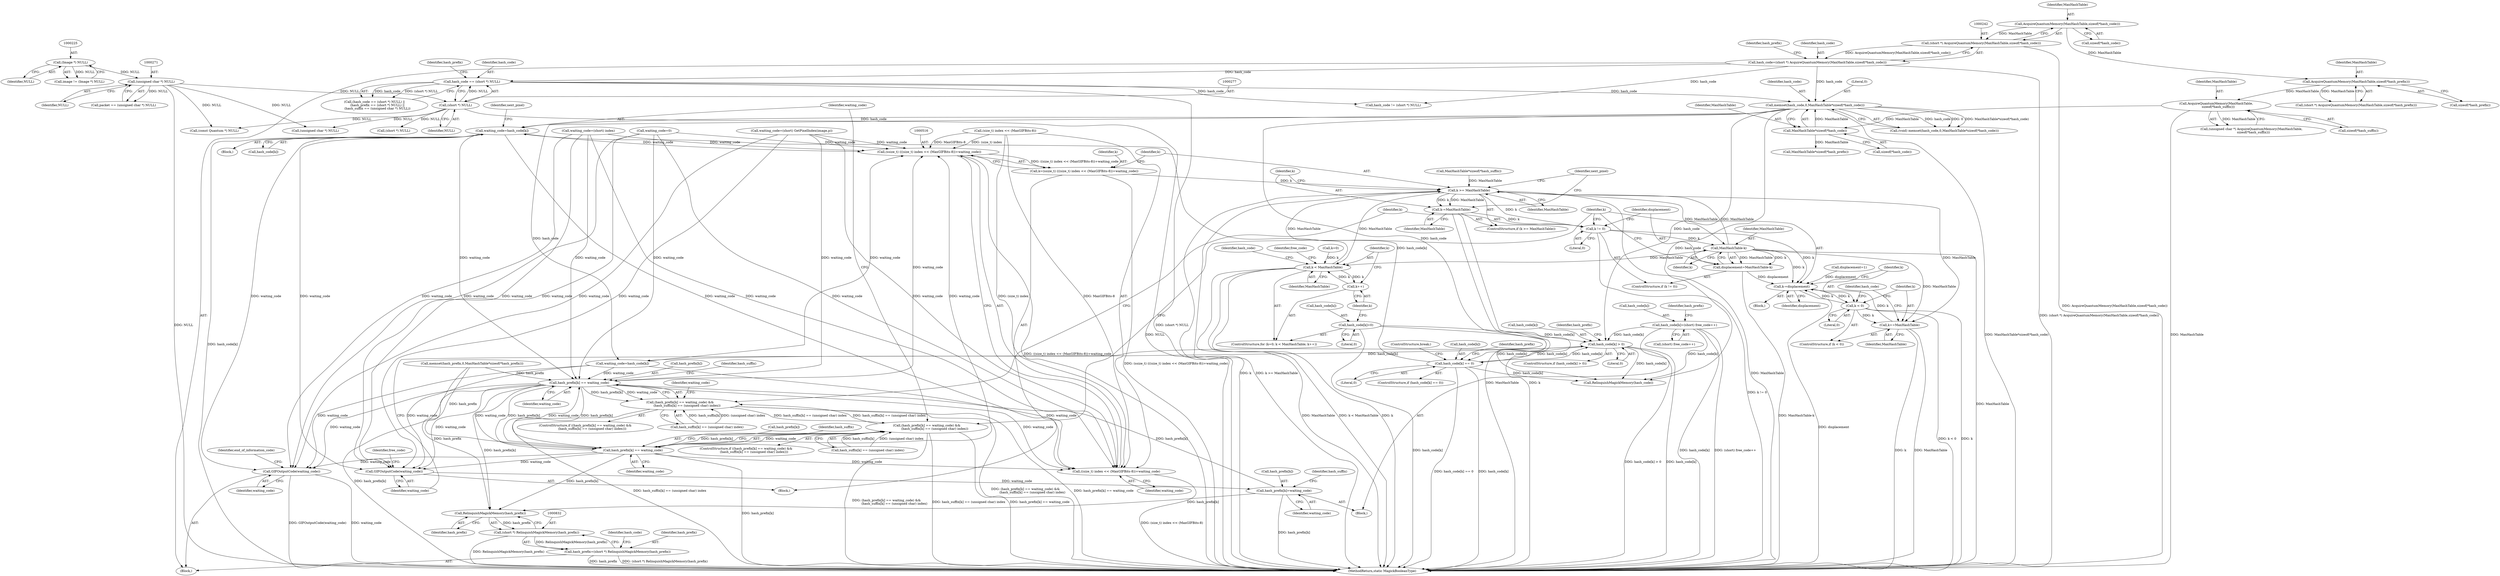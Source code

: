 digraph "0_ImageMagick6_61135001a625364e29bdce83832f043eebde7b5a_0@pointer" {
"1000610" [label="(Call,waiting_code=hash_code[k])"];
"1000589" [label="(Call,hash_code[k] == 0)"];
"1000353" [label="(Call,memset(hash_code,0,MaxHashTable*sizeof(*hash_code)))"];
"1000274" [label="(Call,hash_code == (short *) NULL)"];
"1000239" [label="(Call,hash_code=(short *) AcquireQuantumMemory(MaxHashTable,sizeof(*hash_code)))"];
"1000241" [label="(Call,(short *) AcquireQuantumMemory(MaxHashTable,sizeof(*hash_code)))"];
"1000243" [label="(Call,AcquireQuantumMemory(MaxHashTable,sizeof(*hash_code)))"];
"1000276" [label="(Call,(short *) NULL)"];
"1000270" [label="(Call,(unsigned char *) NULL)"];
"1000224" [label="(Call,(Image *) NULL)"];
"1000356" [label="(Call,MaxHashTable*sizeof(*hash_code))"];
"1000261" [label="(Call,AcquireQuantumMemory(MaxHashTable,\n    sizeof(*hash_suffix)))"];
"1000252" [label="(Call,AcquireQuantumMemory(MaxHashTable,sizeof(*hash_prefix)))"];
"1000540" [label="(Call,hash_code[k] > 0)"];
"1000662" [label="(Call,hash_code[k]=0)"];
"1000631" [label="(Call,hash_code[k]=(short) free_code++)"];
"1000515" [label="(Call,(ssize_t) (((size_t) index << (MaxGIFBits-8))+waiting_code))"];
"1000513" [label="(Call,k=(ssize_t) (((size_t) index << (MaxGIFBits-8))+waiting_code))"];
"1000527" [label="(Call,k >= MaxHashTable)"];
"1000530" [label="(Call,k-=MaxHashTable)"];
"1000568" [label="(Call,k != 0)"];
"1000573" [label="(Call,MaxHashTable-k)"];
"1000571" [label="(Call,displacement=MaxHashTable-k)"];
"1000578" [label="(Call,k-=displacement)"];
"1000582" [label="(Call,k < 0)"];
"1000585" [label="(Call,k+=MaxHashTable)"];
"1000657" [label="(Call,k < MaxHashTable)"];
"1000660" [label="(Call,k++)"];
"1000517" [label="(Call,((size_t) index << (MaxGIFBits-8))+waiting_code)"];
"1000548" [label="(Call,hash_prefix[k] == waiting_code)"];
"1000547" [label="(Call,(hash_prefix[k] == waiting_code) &&\n              (hash_suffix[k] == (unsigned char) index))"];
"1000596" [label="(Call,(hash_prefix[k] == waiting_code) &&\n                (hash_suffix[k] == (unsigned char) index))"];
"1000597" [label="(Call,hash_prefix[k] == waiting_code)"];
"1000624" [label="(Call,GIFOutputCode(waiting_code))"];
"1000639" [label="(Call,hash_prefix[k]=waiting_code)"];
"1000833" [label="(Call,RelinquishMagickMemory(hash_prefix))"];
"1000831" [label="(Call,(short *) RelinquishMagickMemory(hash_prefix))"];
"1000829" [label="(Call,hash_prefix=(short *) RelinquishMagickMemory(hash_prefix))"];
"1000765" [label="(Call,GIFOutputCode(waiting_code))"];
"1000641" [label="(Identifier,hash_prefix)"];
"1000624" [label="(Call,GIFOutputCode(waiting_code))"];
"1000281" [label="(Identifier,hash_prefix)"];
"1000244" [label="(Identifier,MaxHashTable)"];
"1000668" [label="(Identifier,free_code)"];
"1000354" [label="(Identifier,hash_code)"];
"1000249" [label="(Identifier,hash_prefix)"];
"1000272" [label="(Identifier,NULL)"];
"1000640" [label="(Call,hash_prefix[k])"];
"1000282" [label="(Call,(short *) NULL)"];
"1000363" [label="(Call,memset(hash_prefix,0,MaxHashTable*sizeof(*hash_prefix)))"];
"1000570" [label="(Literal,0)"];
"1000549" [label="(Call,hash_prefix[k])"];
"1000839" [label="(Call,RelinquishMagickMemory(hash_code))"];
"1000572" [label="(Identifier,displacement)"];
"1000497" [label="(Block,)"];
"1000591" [label="(Identifier,hash_code)"];
"1000541" [label="(Call,hash_code[k])"];
"1000571" [label="(Call,displacement=MaxHashTable-k)"];
"1000351" [label="(Call,(void) memset(hash_code,0,MaxHashTable*sizeof(*hash_code)))"];
"1000239" [label="(Call,hash_code=(short *) AcquireQuantumMemory(MaxHashTable,sizeof(*hash_code)))"];
"1000658" [label="(Identifier,k)"];
"1000513" [label="(Call,k=(ssize_t) (((size_t) index << (MaxGIFBits-8))+waiting_code))"];
"1000546" [label="(ControlStructure,if ((hash_prefix[k] == waiting_code) &&\n              (hash_suffix[k] == (unsigned char) index)))"];
"1000646" [label="(Identifier,hash_suffix)"];
"1000276" [label="(Call,(short *) NULL)"];
"1000831" [label="(Call,(short *) RelinquishMagickMemory(hash_prefix))"];
"1000567" [label="(ControlStructure,if (k != 0))"];
"1000241" [label="(Call,(short *) AcquireQuantumMemory(MaxHashTable,sizeof(*hash_code)))"];
"1000586" [label="(Identifier,k)"];
"1000610" [label="(Call,waiting_code=hash_code[k])"];
"1000544" [label="(Literal,0)"];
"1000515" [label="(Call,(ssize_t) (((size_t) index << (MaxGIFBits-8))+waiting_code))"];
"1000833" [label="(Call,RelinquishMagickMemory(hash_prefix))"];
"1000579" [label="(Identifier,k)"];
"1000581" [label="(ControlStructure,if (k < 0))"];
"1000424" [label="(Call,waiting_code=0)"];
"1000514" [label="(Identifier,k)"];
"1000226" [label="(Identifier,NULL)"];
"1000661" [label="(Identifier,k)"];
"1000259" [label="(Call,(unsigned char *) AcquireQuantumMemory(MaxHashTable,\n    sizeof(*hash_suffix)))"];
"1000578" [label="(Call,k-=displacement)"];
"1000555" [label="(Identifier,hash_suffix)"];
"1000602" [label="(Call,hash_suffix[k] == (unsigned char) index)"];
"1000261" [label="(Call,AcquireQuantumMemory(MaxHashTable,\n    sizeof(*hash_suffix)))"];
"1000275" [label="(Identifier,hash_code)"];
"1000240" [label="(Identifier,hash_code)"];
"1000657" [label="(Call,k < MaxHashTable)"];
"1000222" [label="(Call,image != (Image *) NULL)"];
"1000252" [label="(Call,AcquireQuantumMemory(MaxHashTable,sizeof(*hash_prefix)))"];
"1000274" [label="(Call,hash_code == (short *) NULL)"];
"1000366" [label="(Call,MaxHashTable*sizeof(*hash_prefix))"];
"1000376" [label="(Call,MaxHashTable*sizeof(*hash_suffix))"];
"1000532" [label="(Identifier,MaxHashTable)"];
"1000639" [label="(Call,hash_prefix[k]=waiting_code)"];
"1000575" [label="(Identifier,k)"];
"1000768" [label="(Identifier,end_of_information_code)"];
"1000582" [label="(Call,k < 0)"];
"1000263" [label="(Call,sizeof(*hash_suffix))"];
"1000662" [label="(Call,hash_code[k]=0)"];
"1000593" [label="(Literal,0)"];
"1000536" [label="(Call,displacement=1)"];
"1000612" [label="(Call,hash_code[k])"];
"1000250" [label="(Call,(short *) AcquireQuantumMemory(MaxHashTable,sizeof(*hash_prefix)))"];
"1000631" [label="(Call,hash_code[k]=(short) free_code++)"];
"1000666" [label="(Literal,0)"];
"1000550" [label="(Identifier,hash_prefix)"];
"1000569" [label="(Identifier,k)"];
"1000262" [label="(Identifier,MaxHashTable)"];
"1000635" [label="(Call,(short) free_code++)"];
"1000584" [label="(Literal,0)"];
"1000834" [label="(Identifier,hash_prefix)"];
"1000654" [label="(Call,k=0)"];
"1000117" [label="(Block,)"];
"1000457" [label="(Call,(const Quantum *) NULL)"];
"1000268" [label="(Call,packet == (unsigned char *) NULL)"];
"1000583" [label="(Identifier,k)"];
"1000353" [label="(Call,memset(hash_code,0,MaxHashTable*sizeof(*hash_code)))"];
"1000588" [label="(ControlStructure,if (hash_code[k] == 0))"];
"1000553" [label="(Call,hash_suffix[k] == (unsigned char) index)"];
"1000539" [label="(ControlStructure,if (hash_code[k] > 0))"];
"1000829" [label="(Call,hash_prefix=(short *) RelinquishMagickMemory(hash_prefix))"];
"1000660" [label="(Call,k++)"];
"1000466" [label="(Call,waiting_code=(short) GetPixelIndex(image,p))"];
"1000253" [label="(Identifier,MaxHashTable)"];
"1000270" [label="(Call,(unsigned char *) NULL)"];
"1000552" [label="(Identifier,waiting_code)"];
"1000598" [label="(Call,hash_prefix[k])"];
"1000630" [label="(Block,)"];
"1000254" [label="(Call,sizeof(*hash_prefix))"];
"1000356" [label="(Call,MaxHashTable*sizeof(*hash_code))"];
"1000357" [label="(Identifier,MaxHashTable)"];
"1000577" [label="(Block,)"];
"1000530" [label="(Call,k-=MaxHashTable)"];
"1000601" [label="(Identifier,waiting_code)"];
"1000580" [label="(Identifier,displacement)"];
"1000547" [label="(Call,(hash_prefix[k] == waiting_code) &&\n              (hash_suffix[k] == (unsigned char) index))"];
"1000659" [label="(Identifier,MaxHashTable)"];
"1000304" [label="(Call,hash_code != (short *) NULL)"];
"1000766" [label="(Identifier,waiting_code)"];
"1000604" [label="(Identifier,hash_suffix)"];
"1000585" [label="(Call,k+=MaxHashTable)"];
"1000562" [label="(Identifier,waiting_code)"];
"1000849" [label="(MethodReturn,static MagickBooleanType)"];
"1000653" [label="(ControlStructure,for (k=0; k < MaxHashTable; k++))"];
"1000548" [label="(Call,hash_prefix[k] == waiting_code)"];
"1000587" [label="(Identifier,MaxHashTable)"];
"1000611" [label="(Identifier,waiting_code)"];
"1000664" [label="(Identifier,hash_code)"];
"1000243" [label="(Call,AcquireQuantumMemory(MaxHashTable,sizeof(*hash_code)))"];
"1000594" [label="(ControlStructure,break;)"];
"1000529" [label="(Identifier,MaxHashTable)"];
"1000590" [label="(Call,hash_code[k])"];
"1000595" [label="(ControlStructure,if ((hash_prefix[k] == waiting_code) &&\n                (hash_suffix[k] == (unsigned char) index)))"];
"1000531" [label="(Identifier,k)"];
"1000609" [label="(Block,)"];
"1000681" [label="(Call,waiting_code=(short) index)"];
"1000526" [label="(ControlStructure,if (k >= MaxHashTable))"];
"1000294" [label="(Call,(unsigned char *) NULL)"];
"1000534" [label="(Identifier,next_pixel)"];
"1000528" [label="(Identifier,k)"];
"1000273" [label="(Call,(hash_code == (short *) NULL) ||\n      (hash_prefix == (short *) NULL) ||\n      (hash_suffix == (unsigned char *) NULL))"];
"1000527" [label="(Call,k >= MaxHashTable)"];
"1000596" [label="(Call,(hash_prefix[k] == waiting_code) &&\n                (hash_suffix[k] == (unsigned char) index))"];
"1000525" [label="(Identifier,waiting_code)"];
"1000628" [label="(Identifier,free_code)"];
"1000517" [label="(Call,((size_t) index << (MaxGIFBits-8))+waiting_code)"];
"1000355" [label="(Literal,0)"];
"1000632" [label="(Call,hash_code[k])"];
"1000597" [label="(Call,hash_prefix[k] == waiting_code)"];
"1000573" [label="(Call,MaxHashTable-k)"];
"1000663" [label="(Call,hash_code[k])"];
"1000589" [label="(Call,hash_code[k] == 0)"];
"1000574" [label="(Identifier,MaxHashTable)"];
"1000643" [label="(Identifier,waiting_code)"];
"1000540" [label="(Call,hash_code[k] > 0)"];
"1000561" [label="(Call,waiting_code=hash_code[k])"];
"1000224" [label="(Call,(Image *) NULL)"];
"1000278" [label="(Identifier,NULL)"];
"1000599" [label="(Identifier,hash_prefix)"];
"1000616" [label="(Identifier,next_pixel)"];
"1000245" [label="(Call,sizeof(*hash_code))"];
"1000830" [label="(Identifier,hash_prefix)"];
"1000625" [label="(Identifier,waiting_code)"];
"1000836" [label="(Identifier,hash_code)"];
"1000568" [label="(Call,k != 0)"];
"1000765" [label="(Call,GIFOutputCode(waiting_code))"];
"1000358" [label="(Call,sizeof(*hash_code))"];
"1000518" [label="(Call,(size_t) index << (MaxGIFBits-8))"];
"1000610" -> "1000609"  [label="AST: "];
"1000610" -> "1000612"  [label="CFG: "];
"1000611" -> "1000610"  [label="AST: "];
"1000612" -> "1000610"  [label="AST: "];
"1000616" -> "1000610"  [label="CFG: "];
"1000610" -> "1000849"  [label="DDG: hash_code[k]"];
"1000610" -> "1000515"  [label="DDG: waiting_code"];
"1000610" -> "1000517"  [label="DDG: waiting_code"];
"1000610" -> "1000548"  [label="DDG: waiting_code"];
"1000589" -> "1000610"  [label="DDG: hash_code[k]"];
"1000353" -> "1000610"  [label="DDG: hash_code"];
"1000610" -> "1000624"  [label="DDG: waiting_code"];
"1000610" -> "1000765"  [label="DDG: waiting_code"];
"1000589" -> "1000588"  [label="AST: "];
"1000589" -> "1000593"  [label="CFG: "];
"1000590" -> "1000589"  [label="AST: "];
"1000593" -> "1000589"  [label="AST: "];
"1000594" -> "1000589"  [label="CFG: "];
"1000599" -> "1000589"  [label="CFG: "];
"1000589" -> "1000849"  [label="DDG: hash_code[k] == 0"];
"1000589" -> "1000849"  [label="DDG: hash_code[k]"];
"1000589" -> "1000540"  [label="DDG: hash_code[k]"];
"1000353" -> "1000589"  [label="DDG: hash_code"];
"1000540" -> "1000589"  [label="DDG: hash_code[k]"];
"1000589" -> "1000839"  [label="DDG: hash_code[k]"];
"1000353" -> "1000351"  [label="AST: "];
"1000353" -> "1000356"  [label="CFG: "];
"1000354" -> "1000353"  [label="AST: "];
"1000355" -> "1000353"  [label="AST: "];
"1000356" -> "1000353"  [label="AST: "];
"1000351" -> "1000353"  [label="CFG: "];
"1000353" -> "1000849"  [label="DDG: MaxHashTable*sizeof(*hash_code)"];
"1000353" -> "1000351"  [label="DDG: hash_code"];
"1000353" -> "1000351"  [label="DDG: 0"];
"1000353" -> "1000351"  [label="DDG: MaxHashTable*sizeof(*hash_code)"];
"1000274" -> "1000353"  [label="DDG: hash_code"];
"1000239" -> "1000353"  [label="DDG: hash_code"];
"1000356" -> "1000353"  [label="DDG: MaxHashTable"];
"1000353" -> "1000540"  [label="DDG: hash_code"];
"1000353" -> "1000561"  [label="DDG: hash_code"];
"1000353" -> "1000839"  [label="DDG: hash_code"];
"1000274" -> "1000273"  [label="AST: "];
"1000274" -> "1000276"  [label="CFG: "];
"1000275" -> "1000274"  [label="AST: "];
"1000276" -> "1000274"  [label="AST: "];
"1000281" -> "1000274"  [label="CFG: "];
"1000273" -> "1000274"  [label="CFG: "];
"1000274" -> "1000849"  [label="DDG: (short *) NULL"];
"1000274" -> "1000273"  [label="DDG: hash_code"];
"1000274" -> "1000273"  [label="DDG: (short *) NULL"];
"1000239" -> "1000274"  [label="DDG: hash_code"];
"1000276" -> "1000274"  [label="DDG: NULL"];
"1000274" -> "1000304"  [label="DDG: hash_code"];
"1000239" -> "1000117"  [label="AST: "];
"1000239" -> "1000241"  [label="CFG: "];
"1000240" -> "1000239"  [label="AST: "];
"1000241" -> "1000239"  [label="AST: "];
"1000249" -> "1000239"  [label="CFG: "];
"1000239" -> "1000849"  [label="DDG: (short *) AcquireQuantumMemory(MaxHashTable,sizeof(*hash_code))"];
"1000241" -> "1000239"  [label="DDG: AcquireQuantumMemory(MaxHashTable,sizeof(*hash_code))"];
"1000239" -> "1000304"  [label="DDG: hash_code"];
"1000241" -> "1000243"  [label="CFG: "];
"1000242" -> "1000241"  [label="AST: "];
"1000243" -> "1000241"  [label="AST: "];
"1000241" -> "1000849"  [label="DDG: AcquireQuantumMemory(MaxHashTable,sizeof(*hash_code))"];
"1000243" -> "1000241"  [label="DDG: MaxHashTable"];
"1000243" -> "1000245"  [label="CFG: "];
"1000244" -> "1000243"  [label="AST: "];
"1000245" -> "1000243"  [label="AST: "];
"1000243" -> "1000252"  [label="DDG: MaxHashTable"];
"1000276" -> "1000278"  [label="CFG: "];
"1000277" -> "1000276"  [label="AST: "];
"1000278" -> "1000276"  [label="AST: "];
"1000276" -> "1000849"  [label="DDG: NULL"];
"1000270" -> "1000276"  [label="DDG: NULL"];
"1000276" -> "1000282"  [label="DDG: NULL"];
"1000276" -> "1000294"  [label="DDG: NULL"];
"1000276" -> "1000457"  [label="DDG: NULL"];
"1000270" -> "1000268"  [label="AST: "];
"1000270" -> "1000272"  [label="CFG: "];
"1000271" -> "1000270"  [label="AST: "];
"1000272" -> "1000270"  [label="AST: "];
"1000268" -> "1000270"  [label="CFG: "];
"1000270" -> "1000849"  [label="DDG: NULL"];
"1000270" -> "1000268"  [label="DDG: NULL"];
"1000224" -> "1000270"  [label="DDG: NULL"];
"1000270" -> "1000294"  [label="DDG: NULL"];
"1000270" -> "1000457"  [label="DDG: NULL"];
"1000224" -> "1000222"  [label="AST: "];
"1000224" -> "1000226"  [label="CFG: "];
"1000225" -> "1000224"  [label="AST: "];
"1000226" -> "1000224"  [label="AST: "];
"1000222" -> "1000224"  [label="CFG: "];
"1000224" -> "1000222"  [label="DDG: NULL"];
"1000356" -> "1000358"  [label="CFG: "];
"1000357" -> "1000356"  [label="AST: "];
"1000358" -> "1000356"  [label="AST: "];
"1000261" -> "1000356"  [label="DDG: MaxHashTable"];
"1000356" -> "1000366"  [label="DDG: MaxHashTable"];
"1000261" -> "1000259"  [label="AST: "];
"1000261" -> "1000263"  [label="CFG: "];
"1000262" -> "1000261"  [label="AST: "];
"1000263" -> "1000261"  [label="AST: "];
"1000259" -> "1000261"  [label="CFG: "];
"1000261" -> "1000849"  [label="DDG: MaxHashTable"];
"1000261" -> "1000259"  [label="DDG: MaxHashTable"];
"1000252" -> "1000261"  [label="DDG: MaxHashTable"];
"1000252" -> "1000250"  [label="AST: "];
"1000252" -> "1000254"  [label="CFG: "];
"1000253" -> "1000252"  [label="AST: "];
"1000254" -> "1000252"  [label="AST: "];
"1000250" -> "1000252"  [label="CFG: "];
"1000252" -> "1000250"  [label="DDG: MaxHashTable"];
"1000540" -> "1000539"  [label="AST: "];
"1000540" -> "1000544"  [label="CFG: "];
"1000541" -> "1000540"  [label="AST: "];
"1000544" -> "1000540"  [label="AST: "];
"1000550" -> "1000540"  [label="CFG: "];
"1000625" -> "1000540"  [label="CFG: "];
"1000540" -> "1000849"  [label="DDG: hash_code[k] > 0"];
"1000540" -> "1000849"  [label="DDG: hash_code[k]"];
"1000662" -> "1000540"  [label="DDG: hash_code[k]"];
"1000631" -> "1000540"  [label="DDG: hash_code[k]"];
"1000540" -> "1000561"  [label="DDG: hash_code[k]"];
"1000540" -> "1000839"  [label="DDG: hash_code[k]"];
"1000662" -> "1000653"  [label="AST: "];
"1000662" -> "1000666"  [label="CFG: "];
"1000663" -> "1000662"  [label="AST: "];
"1000666" -> "1000662"  [label="AST: "];
"1000661" -> "1000662"  [label="CFG: "];
"1000662" -> "1000849"  [label="DDG: hash_code[k]"];
"1000662" -> "1000839"  [label="DDG: hash_code[k]"];
"1000631" -> "1000630"  [label="AST: "];
"1000631" -> "1000635"  [label="CFG: "];
"1000632" -> "1000631"  [label="AST: "];
"1000635" -> "1000631"  [label="AST: "];
"1000641" -> "1000631"  [label="CFG: "];
"1000631" -> "1000849"  [label="DDG: hash_code[k]"];
"1000631" -> "1000849"  [label="DDG: (short) free_code++"];
"1000631" -> "1000839"  [label="DDG: hash_code[k]"];
"1000515" -> "1000513"  [label="AST: "];
"1000515" -> "1000517"  [label="CFG: "];
"1000516" -> "1000515"  [label="AST: "];
"1000517" -> "1000515"  [label="AST: "];
"1000513" -> "1000515"  [label="CFG: "];
"1000515" -> "1000849"  [label="DDG: ((size_t) index << (MaxGIFBits-8))+waiting_code"];
"1000515" -> "1000513"  [label="DDG: ((size_t) index << (MaxGIFBits-8))+waiting_code"];
"1000518" -> "1000515"  [label="DDG: (size_t) index"];
"1000518" -> "1000515"  [label="DDG: MaxGIFBits-8"];
"1000681" -> "1000515"  [label="DDG: waiting_code"];
"1000561" -> "1000515"  [label="DDG: waiting_code"];
"1000466" -> "1000515"  [label="DDG: waiting_code"];
"1000424" -> "1000515"  [label="DDG: waiting_code"];
"1000548" -> "1000515"  [label="DDG: waiting_code"];
"1000597" -> "1000515"  [label="DDG: waiting_code"];
"1000513" -> "1000497"  [label="AST: "];
"1000514" -> "1000513"  [label="AST: "];
"1000528" -> "1000513"  [label="CFG: "];
"1000513" -> "1000849"  [label="DDG: (ssize_t) (((size_t) index << (MaxGIFBits-8))+waiting_code)"];
"1000513" -> "1000527"  [label="DDG: k"];
"1000527" -> "1000526"  [label="AST: "];
"1000527" -> "1000529"  [label="CFG: "];
"1000528" -> "1000527"  [label="AST: "];
"1000529" -> "1000527"  [label="AST: "];
"1000531" -> "1000527"  [label="CFG: "];
"1000534" -> "1000527"  [label="CFG: "];
"1000527" -> "1000849"  [label="DDG: k"];
"1000527" -> "1000849"  [label="DDG: MaxHashTable"];
"1000527" -> "1000849"  [label="DDG: k >= MaxHashTable"];
"1000376" -> "1000527"  [label="DDG: MaxHashTable"];
"1000573" -> "1000527"  [label="DDG: MaxHashTable"];
"1000657" -> "1000527"  [label="DDG: MaxHashTable"];
"1000527" -> "1000530"  [label="DDG: MaxHashTable"];
"1000527" -> "1000530"  [label="DDG: k"];
"1000527" -> "1000568"  [label="DDG: k"];
"1000527" -> "1000573"  [label="DDG: MaxHashTable"];
"1000527" -> "1000585"  [label="DDG: MaxHashTable"];
"1000527" -> "1000657"  [label="DDG: MaxHashTable"];
"1000530" -> "1000526"  [label="AST: "];
"1000530" -> "1000532"  [label="CFG: "];
"1000531" -> "1000530"  [label="AST: "];
"1000532" -> "1000530"  [label="AST: "];
"1000534" -> "1000530"  [label="CFG: "];
"1000530" -> "1000849"  [label="DDG: k"];
"1000530" -> "1000849"  [label="DDG: MaxHashTable"];
"1000530" -> "1000568"  [label="DDG: k"];
"1000568" -> "1000567"  [label="AST: "];
"1000568" -> "1000570"  [label="CFG: "];
"1000569" -> "1000568"  [label="AST: "];
"1000570" -> "1000568"  [label="AST: "];
"1000572" -> "1000568"  [label="CFG: "];
"1000579" -> "1000568"  [label="CFG: "];
"1000568" -> "1000849"  [label="DDG: k != 0"];
"1000568" -> "1000573"  [label="DDG: k"];
"1000568" -> "1000578"  [label="DDG: k"];
"1000573" -> "1000571"  [label="AST: "];
"1000573" -> "1000575"  [label="CFG: "];
"1000574" -> "1000573"  [label="AST: "];
"1000575" -> "1000573"  [label="AST: "];
"1000571" -> "1000573"  [label="CFG: "];
"1000573" -> "1000849"  [label="DDG: MaxHashTable"];
"1000573" -> "1000571"  [label="DDG: MaxHashTable"];
"1000573" -> "1000571"  [label="DDG: k"];
"1000573" -> "1000578"  [label="DDG: k"];
"1000573" -> "1000585"  [label="DDG: MaxHashTable"];
"1000573" -> "1000657"  [label="DDG: MaxHashTable"];
"1000571" -> "1000567"  [label="AST: "];
"1000572" -> "1000571"  [label="AST: "];
"1000579" -> "1000571"  [label="CFG: "];
"1000571" -> "1000849"  [label="DDG: MaxHashTable-k"];
"1000571" -> "1000578"  [label="DDG: displacement"];
"1000578" -> "1000577"  [label="AST: "];
"1000578" -> "1000580"  [label="CFG: "];
"1000579" -> "1000578"  [label="AST: "];
"1000580" -> "1000578"  [label="AST: "];
"1000583" -> "1000578"  [label="CFG: "];
"1000578" -> "1000849"  [label="DDG: displacement"];
"1000536" -> "1000578"  [label="DDG: displacement"];
"1000582" -> "1000578"  [label="DDG: k"];
"1000585" -> "1000578"  [label="DDG: k"];
"1000578" -> "1000582"  [label="DDG: k"];
"1000582" -> "1000581"  [label="AST: "];
"1000582" -> "1000584"  [label="CFG: "];
"1000583" -> "1000582"  [label="AST: "];
"1000584" -> "1000582"  [label="AST: "];
"1000586" -> "1000582"  [label="CFG: "];
"1000591" -> "1000582"  [label="CFG: "];
"1000582" -> "1000849"  [label="DDG: k"];
"1000582" -> "1000849"  [label="DDG: k < 0"];
"1000582" -> "1000585"  [label="DDG: k"];
"1000585" -> "1000581"  [label="AST: "];
"1000585" -> "1000587"  [label="CFG: "];
"1000586" -> "1000585"  [label="AST: "];
"1000587" -> "1000585"  [label="AST: "];
"1000591" -> "1000585"  [label="CFG: "];
"1000585" -> "1000849"  [label="DDG: k"];
"1000585" -> "1000849"  [label="DDG: MaxHashTable"];
"1000657" -> "1000653"  [label="AST: "];
"1000657" -> "1000659"  [label="CFG: "];
"1000658" -> "1000657"  [label="AST: "];
"1000659" -> "1000657"  [label="AST: "];
"1000664" -> "1000657"  [label="CFG: "];
"1000668" -> "1000657"  [label="CFG: "];
"1000657" -> "1000849"  [label="DDG: k"];
"1000657" -> "1000849"  [label="DDG: MaxHashTable"];
"1000657" -> "1000849"  [label="DDG: k < MaxHashTable"];
"1000654" -> "1000657"  [label="DDG: k"];
"1000660" -> "1000657"  [label="DDG: k"];
"1000657" -> "1000660"  [label="DDG: k"];
"1000660" -> "1000653"  [label="AST: "];
"1000660" -> "1000661"  [label="CFG: "];
"1000661" -> "1000660"  [label="AST: "];
"1000658" -> "1000660"  [label="CFG: "];
"1000517" -> "1000525"  [label="CFG: "];
"1000518" -> "1000517"  [label="AST: "];
"1000525" -> "1000517"  [label="AST: "];
"1000517" -> "1000849"  [label="DDG: (size_t) index << (MaxGIFBits-8)"];
"1000518" -> "1000517"  [label="DDG: (size_t) index"];
"1000518" -> "1000517"  [label="DDG: MaxGIFBits-8"];
"1000681" -> "1000517"  [label="DDG: waiting_code"];
"1000561" -> "1000517"  [label="DDG: waiting_code"];
"1000466" -> "1000517"  [label="DDG: waiting_code"];
"1000424" -> "1000517"  [label="DDG: waiting_code"];
"1000548" -> "1000517"  [label="DDG: waiting_code"];
"1000597" -> "1000517"  [label="DDG: waiting_code"];
"1000548" -> "1000547"  [label="AST: "];
"1000548" -> "1000552"  [label="CFG: "];
"1000549" -> "1000548"  [label="AST: "];
"1000552" -> "1000548"  [label="AST: "];
"1000555" -> "1000548"  [label="CFG: "];
"1000547" -> "1000548"  [label="CFG: "];
"1000548" -> "1000849"  [label="DDG: hash_prefix[k]"];
"1000548" -> "1000547"  [label="DDG: hash_prefix[k]"];
"1000548" -> "1000547"  [label="DDG: waiting_code"];
"1000639" -> "1000548"  [label="DDG: hash_prefix[k]"];
"1000597" -> "1000548"  [label="DDG: hash_prefix[k]"];
"1000597" -> "1000548"  [label="DDG: waiting_code"];
"1000363" -> "1000548"  [label="DDG: hash_prefix"];
"1000681" -> "1000548"  [label="DDG: waiting_code"];
"1000561" -> "1000548"  [label="DDG: waiting_code"];
"1000466" -> "1000548"  [label="DDG: waiting_code"];
"1000424" -> "1000548"  [label="DDG: waiting_code"];
"1000548" -> "1000597"  [label="DDG: hash_prefix[k]"];
"1000548" -> "1000597"  [label="DDG: waiting_code"];
"1000548" -> "1000624"  [label="DDG: waiting_code"];
"1000548" -> "1000765"  [label="DDG: waiting_code"];
"1000548" -> "1000833"  [label="DDG: hash_prefix[k]"];
"1000547" -> "1000546"  [label="AST: "];
"1000547" -> "1000553"  [label="CFG: "];
"1000553" -> "1000547"  [label="AST: "];
"1000562" -> "1000547"  [label="CFG: "];
"1000569" -> "1000547"  [label="CFG: "];
"1000547" -> "1000849"  [label="DDG: hash_prefix[k] == waiting_code"];
"1000547" -> "1000849"  [label="DDG: hash_suffix[k] == (unsigned char) index"];
"1000547" -> "1000849"  [label="DDG: (hash_prefix[k] == waiting_code) &&\n              (hash_suffix[k] == (unsigned char) index)"];
"1000596" -> "1000547"  [label="DDG: hash_suffix[k] == (unsigned char) index"];
"1000553" -> "1000547"  [label="DDG: hash_suffix[k]"];
"1000553" -> "1000547"  [label="DDG: (unsigned char) index"];
"1000547" -> "1000596"  [label="DDG: hash_suffix[k] == (unsigned char) index"];
"1000596" -> "1000595"  [label="AST: "];
"1000596" -> "1000597"  [label="CFG: "];
"1000596" -> "1000602"  [label="CFG: "];
"1000597" -> "1000596"  [label="AST: "];
"1000602" -> "1000596"  [label="AST: "];
"1000579" -> "1000596"  [label="CFG: "];
"1000611" -> "1000596"  [label="CFG: "];
"1000596" -> "1000849"  [label="DDG: hash_prefix[k] == waiting_code"];
"1000596" -> "1000849"  [label="DDG: hash_suffix[k] == (unsigned char) index"];
"1000596" -> "1000849"  [label="DDG: (hash_prefix[k] == waiting_code) &&\n                (hash_suffix[k] == (unsigned char) index)"];
"1000597" -> "1000596"  [label="DDG: hash_prefix[k]"];
"1000597" -> "1000596"  [label="DDG: waiting_code"];
"1000602" -> "1000596"  [label="DDG: hash_suffix[k]"];
"1000602" -> "1000596"  [label="DDG: (unsigned char) index"];
"1000597" -> "1000601"  [label="CFG: "];
"1000598" -> "1000597"  [label="AST: "];
"1000601" -> "1000597"  [label="AST: "];
"1000604" -> "1000597"  [label="CFG: "];
"1000597" -> "1000849"  [label="DDG: hash_prefix[k]"];
"1000363" -> "1000597"  [label="DDG: hash_prefix"];
"1000597" -> "1000624"  [label="DDG: waiting_code"];
"1000597" -> "1000765"  [label="DDG: waiting_code"];
"1000597" -> "1000833"  [label="DDG: hash_prefix[k]"];
"1000624" -> "1000497"  [label="AST: "];
"1000624" -> "1000625"  [label="CFG: "];
"1000625" -> "1000624"  [label="AST: "];
"1000628" -> "1000624"  [label="CFG: "];
"1000681" -> "1000624"  [label="DDG: waiting_code"];
"1000561" -> "1000624"  [label="DDG: waiting_code"];
"1000466" -> "1000624"  [label="DDG: waiting_code"];
"1000424" -> "1000624"  [label="DDG: waiting_code"];
"1000624" -> "1000639"  [label="DDG: waiting_code"];
"1000639" -> "1000630"  [label="AST: "];
"1000639" -> "1000643"  [label="CFG: "];
"1000640" -> "1000639"  [label="AST: "];
"1000643" -> "1000639"  [label="AST: "];
"1000646" -> "1000639"  [label="CFG: "];
"1000639" -> "1000849"  [label="DDG: hash_prefix[k]"];
"1000639" -> "1000833"  [label="DDG: hash_prefix[k]"];
"1000833" -> "1000831"  [label="AST: "];
"1000833" -> "1000834"  [label="CFG: "];
"1000834" -> "1000833"  [label="AST: "];
"1000831" -> "1000833"  [label="CFG: "];
"1000833" -> "1000831"  [label="DDG: hash_prefix"];
"1000363" -> "1000833"  [label="DDG: hash_prefix"];
"1000831" -> "1000829"  [label="AST: "];
"1000832" -> "1000831"  [label="AST: "];
"1000829" -> "1000831"  [label="CFG: "];
"1000831" -> "1000849"  [label="DDG: RelinquishMagickMemory(hash_prefix)"];
"1000831" -> "1000829"  [label="DDG: RelinquishMagickMemory(hash_prefix)"];
"1000829" -> "1000117"  [label="AST: "];
"1000830" -> "1000829"  [label="AST: "];
"1000836" -> "1000829"  [label="CFG: "];
"1000829" -> "1000849"  [label="DDG: hash_prefix"];
"1000829" -> "1000849"  [label="DDG: (short *) RelinquishMagickMemory(hash_prefix)"];
"1000765" -> "1000117"  [label="AST: "];
"1000765" -> "1000766"  [label="CFG: "];
"1000766" -> "1000765"  [label="AST: "];
"1000768" -> "1000765"  [label="CFG: "];
"1000765" -> "1000849"  [label="DDG: waiting_code"];
"1000765" -> "1000849"  [label="DDG: GIFOutputCode(waiting_code)"];
"1000681" -> "1000765"  [label="DDG: waiting_code"];
"1000561" -> "1000765"  [label="DDG: waiting_code"];
"1000466" -> "1000765"  [label="DDG: waiting_code"];
"1000424" -> "1000765"  [label="DDG: waiting_code"];
}
